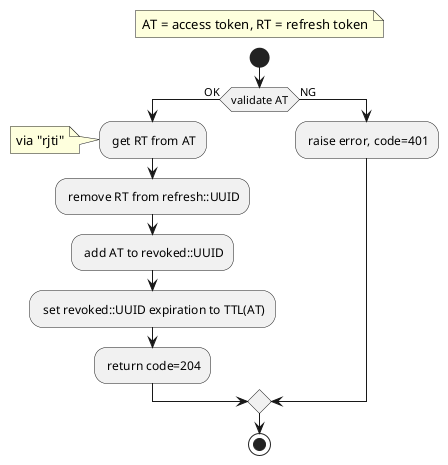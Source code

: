 @startuml 05_logout

floating note: AT = access token, RT = refresh token

start
if (validate AT) then (OK)
    : get RT from AT;
    note: via "rjti"
    : remove RT from refresh::UUID;
    : add AT to revoked::UUID;
    : set revoked::UUID expiration to TTL(AT);
    : return code=204;
else (NG)
    : raise error, code=401;
endif
stop

@enduml
